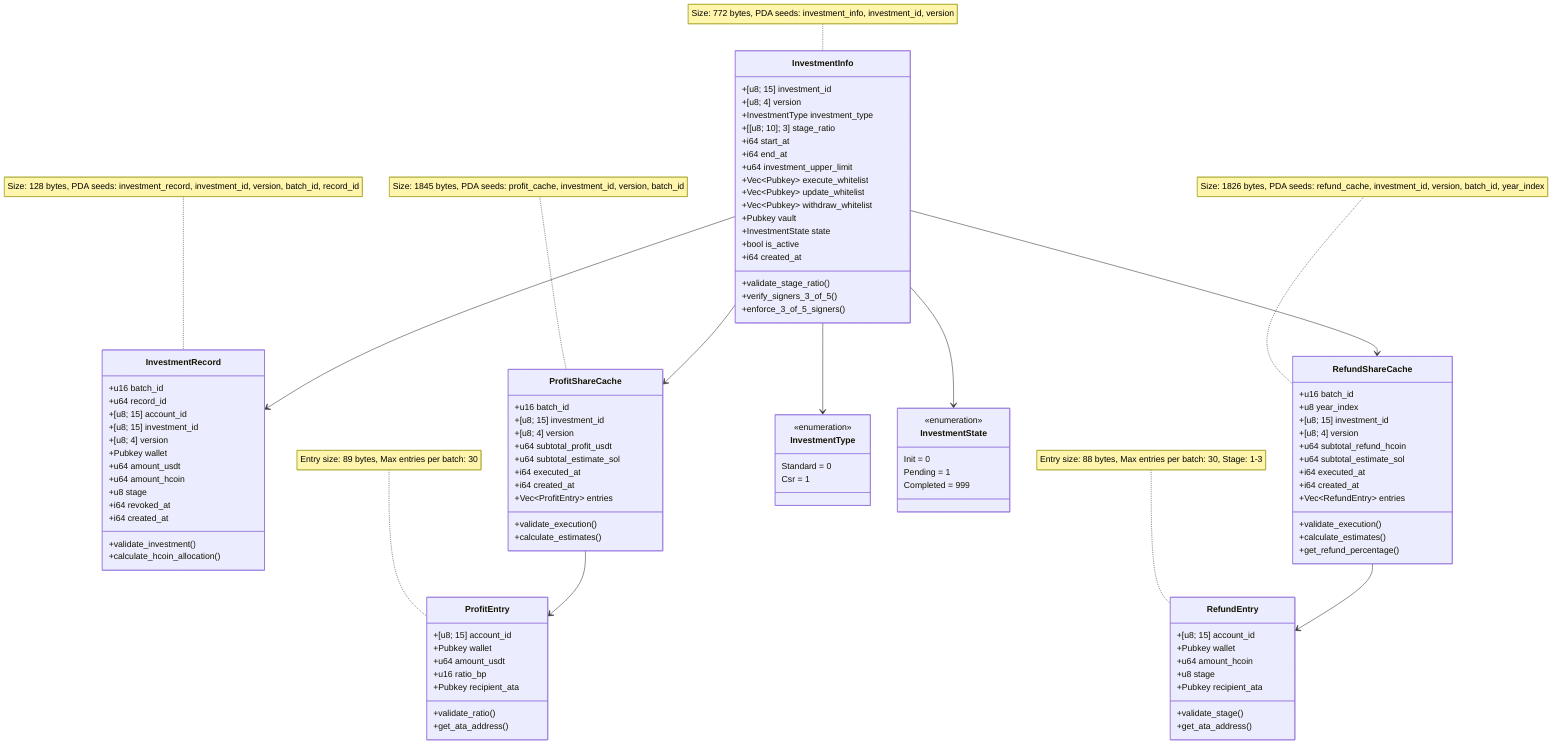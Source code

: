 classDiagram
    class InvestmentInfo {
        +[u8; 15] investment_id
        +[u8; 4] version
        +InvestmentType investment_type
        +[[u8; 10]; 3] stage_ratio
        +i64 start_at
        +i64 end_at
        +u64 investment_upper_limit
        +Vec~Pubkey~ execute_whitelist
        +Vec~Pubkey~ update_whitelist
        +Vec~Pubkey~ withdraw_whitelist
        +Pubkey vault
        +InvestmentState state
        +bool is_active
        +i64 created_at
        +validate_stage_ratio()
        +verify_signers_3_of_5()
        +enforce_3_of_5_signers()
    }

    class InvestmentRecord {
        +u16 batch_id
        +u64 record_id
        +[u8; 15] account_id
        +[u8; 15] investment_id
        +[u8; 4] version
        +Pubkey wallet
        +u64 amount_usdt
        +u64 amount_hcoin
        +u8 stage
        +i64 revoked_at
        +i64 created_at
        +validate_investment()
        +calculate_hcoin_allocation()
    }

    class ProfitShareCache {
        +u16 batch_id
        +[u8; 15] investment_id
        +[u8; 4] version
        +u64 subtotal_profit_usdt
        +u64 subtotal_estimate_sol
        +i64 executed_at
        +i64 created_at
        +Vec~ProfitEntry~ entries
        +validate_execution()
        +calculate_estimates()
    }

    class RefundShareCache {
        +u16 batch_id
        +u8 year_index
        +[u8; 15] investment_id
        +[u8; 4] version
        +u64 subtotal_refund_hcoin
        +u64 subtotal_estimate_sol
        +i64 executed_at
        +i64 created_at
        +Vec~RefundEntry~ entries
        +validate_execution()
        +calculate_estimates()
        +get_refund_percentage()
    }

    class ProfitEntry {
        +[u8; 15] account_id
        +Pubkey wallet
        +u64 amount_usdt
        +u16 ratio_bp
        +Pubkey recipient_ata
        +validate_ratio()
        +get_ata_address()
    }

    class RefundEntry {
        +[u8; 15] account_id
        +Pubkey wallet
        +u64 amount_hcoin
        +u8 stage
        +Pubkey recipient_ata
        +validate_stage()
        +get_ata_address()
    }

    class InvestmentType {
        <<enumeration>>
        Standard = 0
        Csr = 1
    }

    class InvestmentState {
        <<enumeration>>
        Init = 0
        Pending = 1
        Completed = 999
    }

    InvestmentInfo --> InvestmentRecord
    InvestmentInfo --> ProfitShareCache
    InvestmentInfo --> RefundShareCache
    ProfitShareCache --> ProfitEntry
    RefundShareCache --> RefundEntry
    InvestmentInfo --> InvestmentType
    InvestmentInfo --> InvestmentState

    note for InvestmentInfo "Size: 772 bytes, PDA seeds: investment_info, investment_id, version"
    note for InvestmentRecord "Size: 128 bytes, PDA seeds: investment_record, investment_id, version, batch_id, record_id"
    note for ProfitShareCache "Size: 1845 bytes, PDA seeds: profit_cache, investment_id, version, batch_id"
    note for RefundShareCache "Size: 1826 bytes, PDA seeds: refund_cache, investment_id, version, batch_id, year_index"
    note for ProfitEntry "Entry size: 89 bytes, Max entries per batch: 30"
    note for RefundEntry "Entry size: 88 bytes, Max entries per batch: 30, Stage: 1-3"